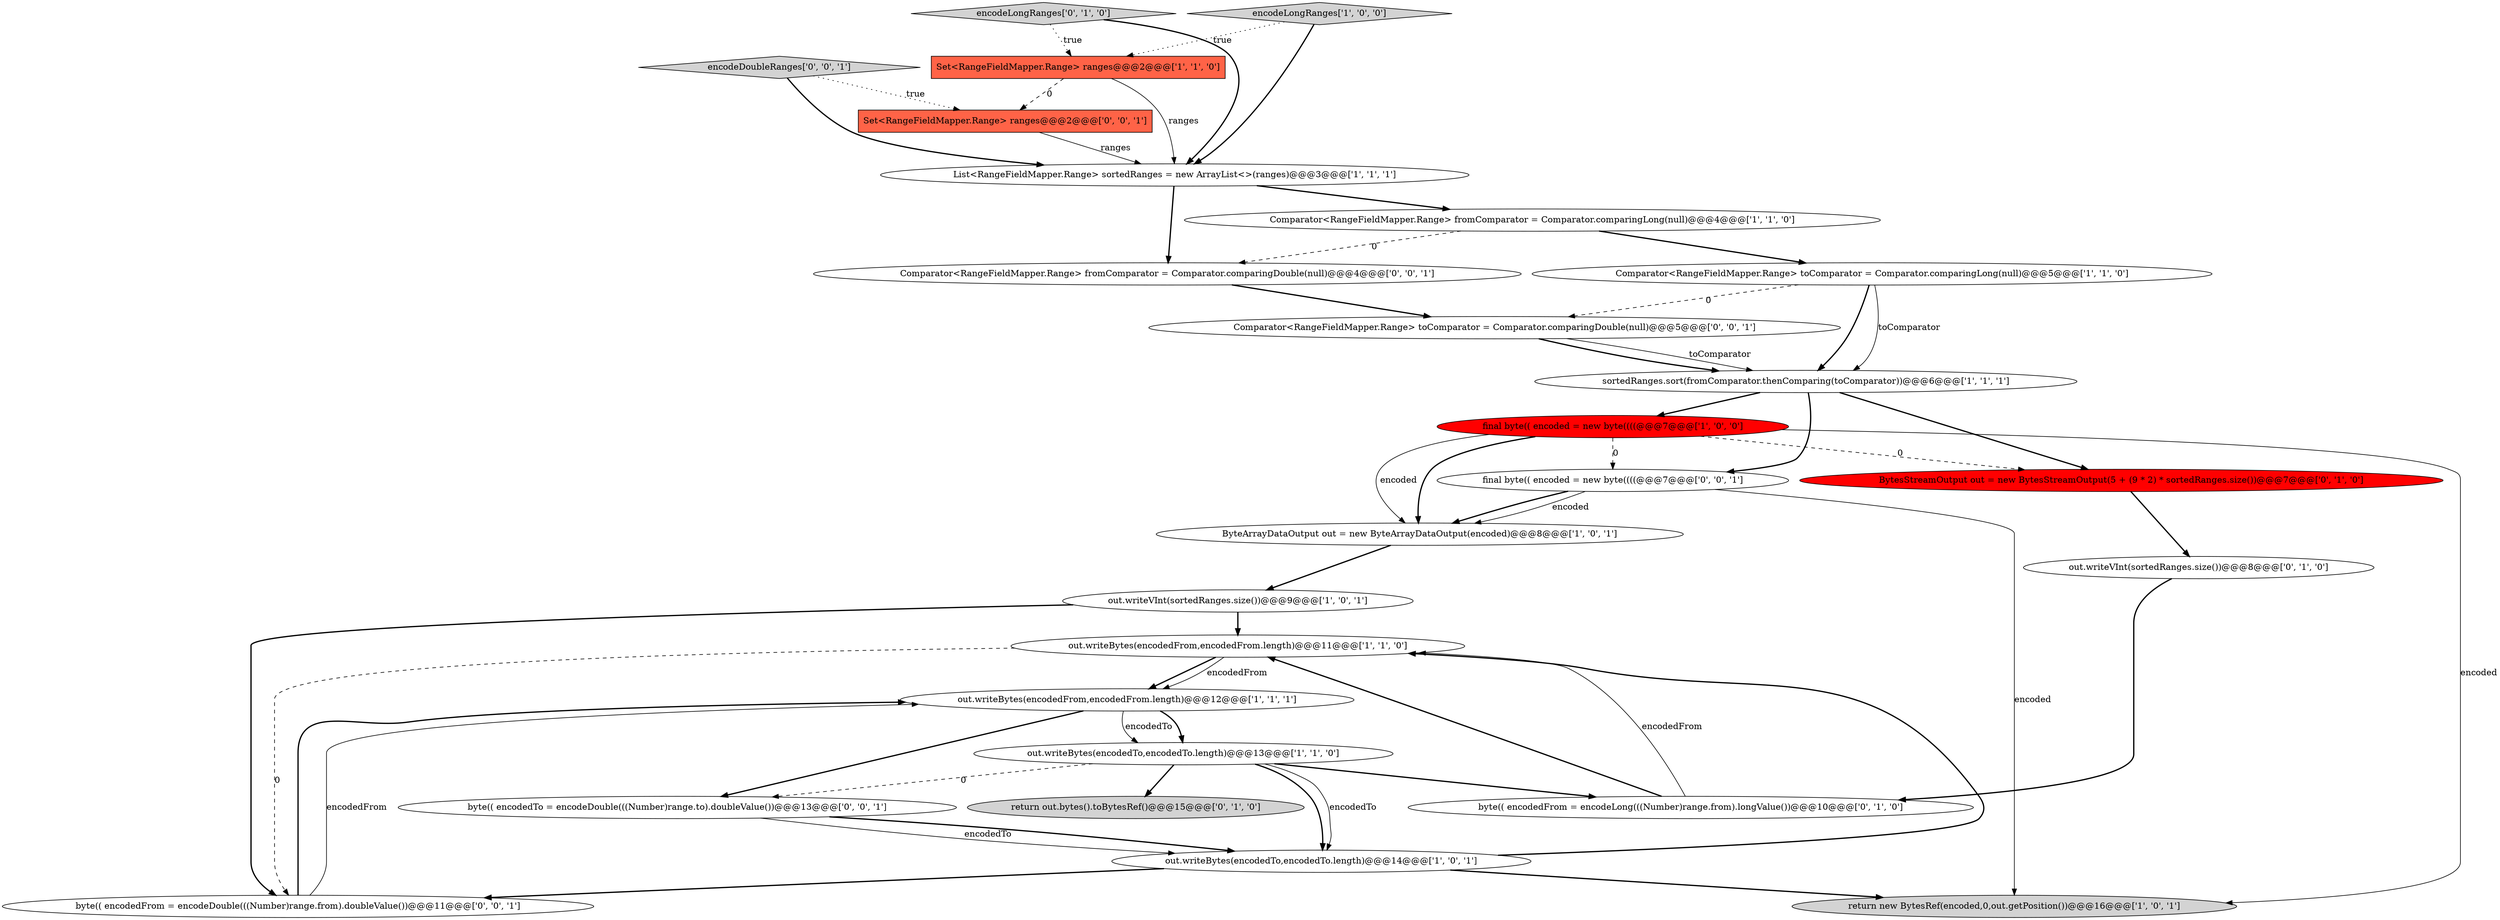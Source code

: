 digraph {
10 [style = filled, label = "Set<RangeFieldMapper.Range> ranges@@@2@@@['1', '1', '0']", fillcolor = tomato, shape = box image = "AAA0AAABBB1BBB"];
17 [style = filled, label = "out.writeVInt(sortedRanges.size())@@@8@@@['0', '1', '0']", fillcolor = white, shape = ellipse image = "AAA0AAABBB2BBB"];
21 [style = filled, label = "Comparator<RangeFieldMapper.Range> fromComparator = Comparator.comparingDouble(null)@@@4@@@['0', '0', '1']", fillcolor = white, shape = ellipse image = "AAA0AAABBB3BBB"];
12 [style = filled, label = "return new BytesRef(encoded,0,out.getPosition())@@@16@@@['1', '0', '1']", fillcolor = lightgray, shape = ellipse image = "AAA0AAABBB1BBB"];
5 [style = filled, label = "Comparator<RangeFieldMapper.Range> fromComparator = Comparator.comparingLong(null)@@@4@@@['1', '1', '0']", fillcolor = white, shape = ellipse image = "AAA0AAABBB1BBB"];
11 [style = filled, label = "Comparator<RangeFieldMapper.Range> toComparator = Comparator.comparingLong(null)@@@5@@@['1', '1', '0']", fillcolor = white, shape = ellipse image = "AAA0AAABBB1BBB"];
14 [style = filled, label = "byte(( encodedFrom = encodeLong(((Number)range.from).longValue())@@@10@@@['0', '1', '0']", fillcolor = white, shape = ellipse image = "AAA0AAABBB2BBB"];
4 [style = filled, label = "out.writeBytes(encodedTo,encodedTo.length)@@@13@@@['1', '1', '0']", fillcolor = white, shape = ellipse image = "AAA0AAABBB1BBB"];
13 [style = filled, label = "sortedRanges.sort(fromComparator.thenComparing(toComparator))@@@6@@@['1', '1', '1']", fillcolor = white, shape = ellipse image = "AAA0AAABBB1BBB"];
7 [style = filled, label = "out.writeBytes(encodedFrom,encodedFrom.length)@@@12@@@['1', '1', '1']", fillcolor = white, shape = ellipse image = "AAA0AAABBB1BBB"];
1 [style = filled, label = "ByteArrayDataOutput out = new ByteArrayDataOutput(encoded)@@@8@@@['1', '0', '1']", fillcolor = white, shape = ellipse image = "AAA0AAABBB1BBB"];
22 [style = filled, label = "encodeDoubleRanges['0', '0', '1']", fillcolor = lightgray, shape = diamond image = "AAA0AAABBB3BBB"];
23 [style = filled, label = "byte(( encodedTo = encodeDouble(((Number)range.to).doubleValue())@@@13@@@['0', '0', '1']", fillcolor = white, shape = ellipse image = "AAA0AAABBB3BBB"];
19 [style = filled, label = "final byte(( encoded = new byte((((@@@7@@@['0', '0', '1']", fillcolor = white, shape = ellipse image = "AAA0AAABBB3BBB"];
3 [style = filled, label = "out.writeBytes(encodedTo,encodedTo.length)@@@14@@@['1', '0', '1']", fillcolor = white, shape = ellipse image = "AAA0AAABBB1BBB"];
2 [style = filled, label = "out.writeVInt(sortedRanges.size())@@@9@@@['1', '0', '1']", fillcolor = white, shape = ellipse image = "AAA0AAABBB1BBB"];
18 [style = filled, label = "encodeLongRanges['0', '1', '0']", fillcolor = lightgray, shape = diamond image = "AAA0AAABBB2BBB"];
16 [style = filled, label = "BytesStreamOutput out = new BytesStreamOutput(5 + (9 * 2) * sortedRanges.size())@@@7@@@['0', '1', '0']", fillcolor = red, shape = ellipse image = "AAA1AAABBB2BBB"];
15 [style = filled, label = "return out.bytes().toBytesRef()@@@15@@@['0', '1', '0']", fillcolor = lightgray, shape = ellipse image = "AAA0AAABBB2BBB"];
6 [style = filled, label = "encodeLongRanges['1', '0', '0']", fillcolor = lightgray, shape = diamond image = "AAA0AAABBB1BBB"];
24 [style = filled, label = "Comparator<RangeFieldMapper.Range> toComparator = Comparator.comparingDouble(null)@@@5@@@['0', '0', '1']", fillcolor = white, shape = ellipse image = "AAA0AAABBB3BBB"];
9 [style = filled, label = "out.writeBytes(encodedFrom,encodedFrom.length)@@@11@@@['1', '1', '0']", fillcolor = white, shape = ellipse image = "AAA0AAABBB1BBB"];
20 [style = filled, label = "Set<RangeFieldMapper.Range> ranges@@@2@@@['0', '0', '1']", fillcolor = tomato, shape = box image = "AAA0AAABBB3BBB"];
0 [style = filled, label = "List<RangeFieldMapper.Range> sortedRanges = new ArrayList<>(ranges)@@@3@@@['1', '1', '1']", fillcolor = white, shape = ellipse image = "AAA0AAABBB1BBB"];
25 [style = filled, label = "byte(( encodedFrom = encodeDouble(((Number)range.from).doubleValue())@@@11@@@['0', '0', '1']", fillcolor = white, shape = ellipse image = "AAA0AAABBB3BBB"];
8 [style = filled, label = "final byte(( encoded = new byte((((@@@7@@@['1', '0', '0']", fillcolor = red, shape = ellipse image = "AAA1AAABBB1BBB"];
8->19 [style = dashed, label="0"];
4->3 [style = bold, label=""];
4->14 [style = bold, label=""];
8->16 [style = dashed, label="0"];
14->9 [style = solid, label="encodedFrom"];
23->3 [style = solid, label="encodedTo"];
19->1 [style = solid, label="encoded"];
3->25 [style = bold, label=""];
8->12 [style = solid, label="encoded"];
4->15 [style = bold, label=""];
20->0 [style = solid, label="ranges"];
23->3 [style = bold, label=""];
6->0 [style = bold, label=""];
25->7 [style = solid, label="encodedFrom"];
0->21 [style = bold, label=""];
2->9 [style = bold, label=""];
7->4 [style = bold, label=""];
3->12 [style = bold, label=""];
16->17 [style = bold, label=""];
9->7 [style = bold, label=""];
21->24 [style = bold, label=""];
25->7 [style = bold, label=""];
7->4 [style = solid, label="encodedTo"];
13->16 [style = bold, label=""];
11->13 [style = solid, label="toComparator"];
3->9 [style = bold, label=""];
8->1 [style = bold, label=""];
6->10 [style = dotted, label="true"];
18->10 [style = dotted, label="true"];
19->1 [style = bold, label=""];
13->19 [style = bold, label=""];
22->20 [style = dotted, label="true"];
22->0 [style = bold, label=""];
10->0 [style = solid, label="ranges"];
17->14 [style = bold, label=""];
7->23 [style = bold, label=""];
11->13 [style = bold, label=""];
11->24 [style = dashed, label="0"];
9->25 [style = dashed, label="0"];
5->21 [style = dashed, label="0"];
4->3 [style = solid, label="encodedTo"];
10->20 [style = dashed, label="0"];
8->1 [style = solid, label="encoded"];
14->9 [style = bold, label=""];
5->11 [style = bold, label=""];
1->2 [style = bold, label=""];
9->7 [style = solid, label="encodedFrom"];
19->12 [style = solid, label="encoded"];
13->8 [style = bold, label=""];
2->25 [style = bold, label=""];
4->23 [style = dashed, label="0"];
24->13 [style = solid, label="toComparator"];
18->0 [style = bold, label=""];
0->5 [style = bold, label=""];
24->13 [style = bold, label=""];
}
